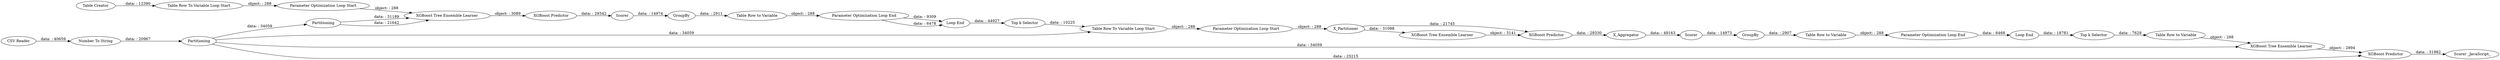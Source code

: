 digraph {
	"4600807638025679148_30" [label="XGBoost Predictor"]
	"4600807638025679148_28" [label=X_Partitioner]
	"4600807638025679148_44" [label="Loop End"]
	"-1764317961138617337_8" [label="XGBoost Predictor"]
	"-7236248118269344689_24" [label=Partitioning]
	"4600807638025679148_46" [label="Parameter Optimization Loop End"]
	"-1764317961138617337_28" [label="Table Creator"]
	"-1764317961138617337_4" [label="Parameter Optimization Loop End"]
	"-1764317961138617337_19" [label="Table Row to Variable"]
	"4600807638025679148_2" [label="XGBoost Tree Ensemble Learner"]
	"4600807638025679148_34" [label="Table Row To Variable Loop Start"]
	"-7236248118269344689_21" [label="XGBoost Tree Ensemble Learner"]
	"-1764317961138617337_26" [label="Table Row To Variable Loop Start"]
	"-1764317961138617337_2" [label="XGBoost Tree Ensemble Learner"]
	"4600807638025679148_3" [label="Parameter Optimization Loop Start"]
	"-7236248118269344689_22" [label="XGBoost Predictor"]
	"-7236248118269344689_47" [label="Top k Selector"]
	"-1764317961138617337_27" [label="Loop End"]
	"4600807638025679148_45" [label="Table Row to Variable"]
	"-1764317961138617337_18" [label=Scorer]
	"-1764317961138617337_29" [label=GroupBy]
	"-7236248118269344689_51" [label="Scorer _JavaScript_"]
	"4600807638025679148_47" [label=GroupBy]
	"-1764317961138617337_3" [label="Parameter Optimization Loop Start"]
	"4600807638025679148_29" [label=X_Aggregator]
	"4600807638025679148_35" [label=Scorer]
	"-7236248118269344689_33" [label="Top k Selector"]
	"-7236248118269344689_17" [label="Number To String"]
	"-7236248118269344689_7" [label=Partitioning]
	"-7236248118269344689_48" [label="Table Row to Variable"]
	"-7236248118269344689_1" [label="CSV Reader"]
	"-7236248118269344689_33" -> "4600807638025679148_34" [label="data: : 10225"]
	"-7236248118269344689_22" -> "-7236248118269344689_51" [label="data: : 31982"]
	"-7236248118269344689_7" -> "4600807638025679148_34" [label="data: : 34059"]
	"4600807638025679148_29" -> "4600807638025679148_35" [label="data: : 49163"]
	"4600807638025679148_2" -> "4600807638025679148_30" [label="object: : 3141"]
	"4600807638025679148_34" -> "4600807638025679148_3" [label="object: : 288"]
	"-7236248118269344689_7" -> "-7236248118269344689_21" [label="data: : 34059"]
	"-1764317961138617337_26" -> "-1764317961138617337_3" [label="object: : 288"]
	"4600807638025679148_35" -> "4600807638025679148_47" [label="data: : 14973"]
	"-7236248118269344689_21" -> "-7236248118269344689_22" [label="object: : 2894"]
	"4600807638025679148_3" -> "4600807638025679148_28" [label="object: : 288"]
	"-1764317961138617337_29" -> "-1764317961138617337_19" [label="data: : 2911"]
	"-7236248118269344689_7" -> "-7236248118269344689_24" [label="data: : 34059"]
	"-7236248118269344689_24" -> "-1764317961138617337_2" [label="data: : 31189"]
	"-7236248118269344689_17" -> "-7236248118269344689_7" [label="data: : 20967"]
	"4600807638025679148_47" -> "4600807638025679148_45" [label="data: : 2907"]
	"4600807638025679148_45" -> "4600807638025679148_46" [label="object: : 288"]
	"-1764317961138617337_27" -> "-7236248118269344689_33" [label="data: : 44927"]
	"4600807638025679148_30" -> "4600807638025679148_29" [label="data: : 29330"]
	"-7236248118269344689_24" -> "-1764317961138617337_2" [label="data: : 21642"]
	"-1764317961138617337_18" -> "-1764317961138617337_29" [label="data: : 14974"]
	"-1764317961138617337_2" -> "-1764317961138617337_8" [label="object: : 3089"]
	"-1764317961138617337_4" -> "-1764317961138617337_27" [label="data: : 9309"]
	"-1764317961138617337_19" -> "-1764317961138617337_4" [label="object: : 288"]
	"4600807638025679148_28" -> "4600807638025679148_2" [label="data: : 31098"]
	"-7236248118269344689_7" -> "-7236248118269344689_22" [label="data: : 25215"]
	"-7236248118269344689_48" -> "-7236248118269344689_21" [label="object: : 288"]
	"-1764317961138617337_28" -> "-1764317961138617337_26" [label="data: : 12390"]
	"-1764317961138617337_3" -> "-1764317961138617337_2" [label="object: : 288"]
	"4600807638025679148_44" -> "-7236248118269344689_47" [label="data: : 18781"]
	"4600807638025679148_28" -> "4600807638025679148_30" [label="data: : 21745"]
	"4600807638025679148_46" -> "4600807638025679148_44" [label="data: : 6468"]
	"-1764317961138617337_8" -> "-1764317961138617337_18" [label="data: : 29342"]
	"-7236248118269344689_1" -> "-7236248118269344689_17" [label="data: : 40659"]
	"-7236248118269344689_47" -> "-7236248118269344689_48" [label="data: : 7629"]
	"-1764317961138617337_4" -> "-1764317961138617337_27" [label="data: : 6478"]
	rankdir=LR
}
